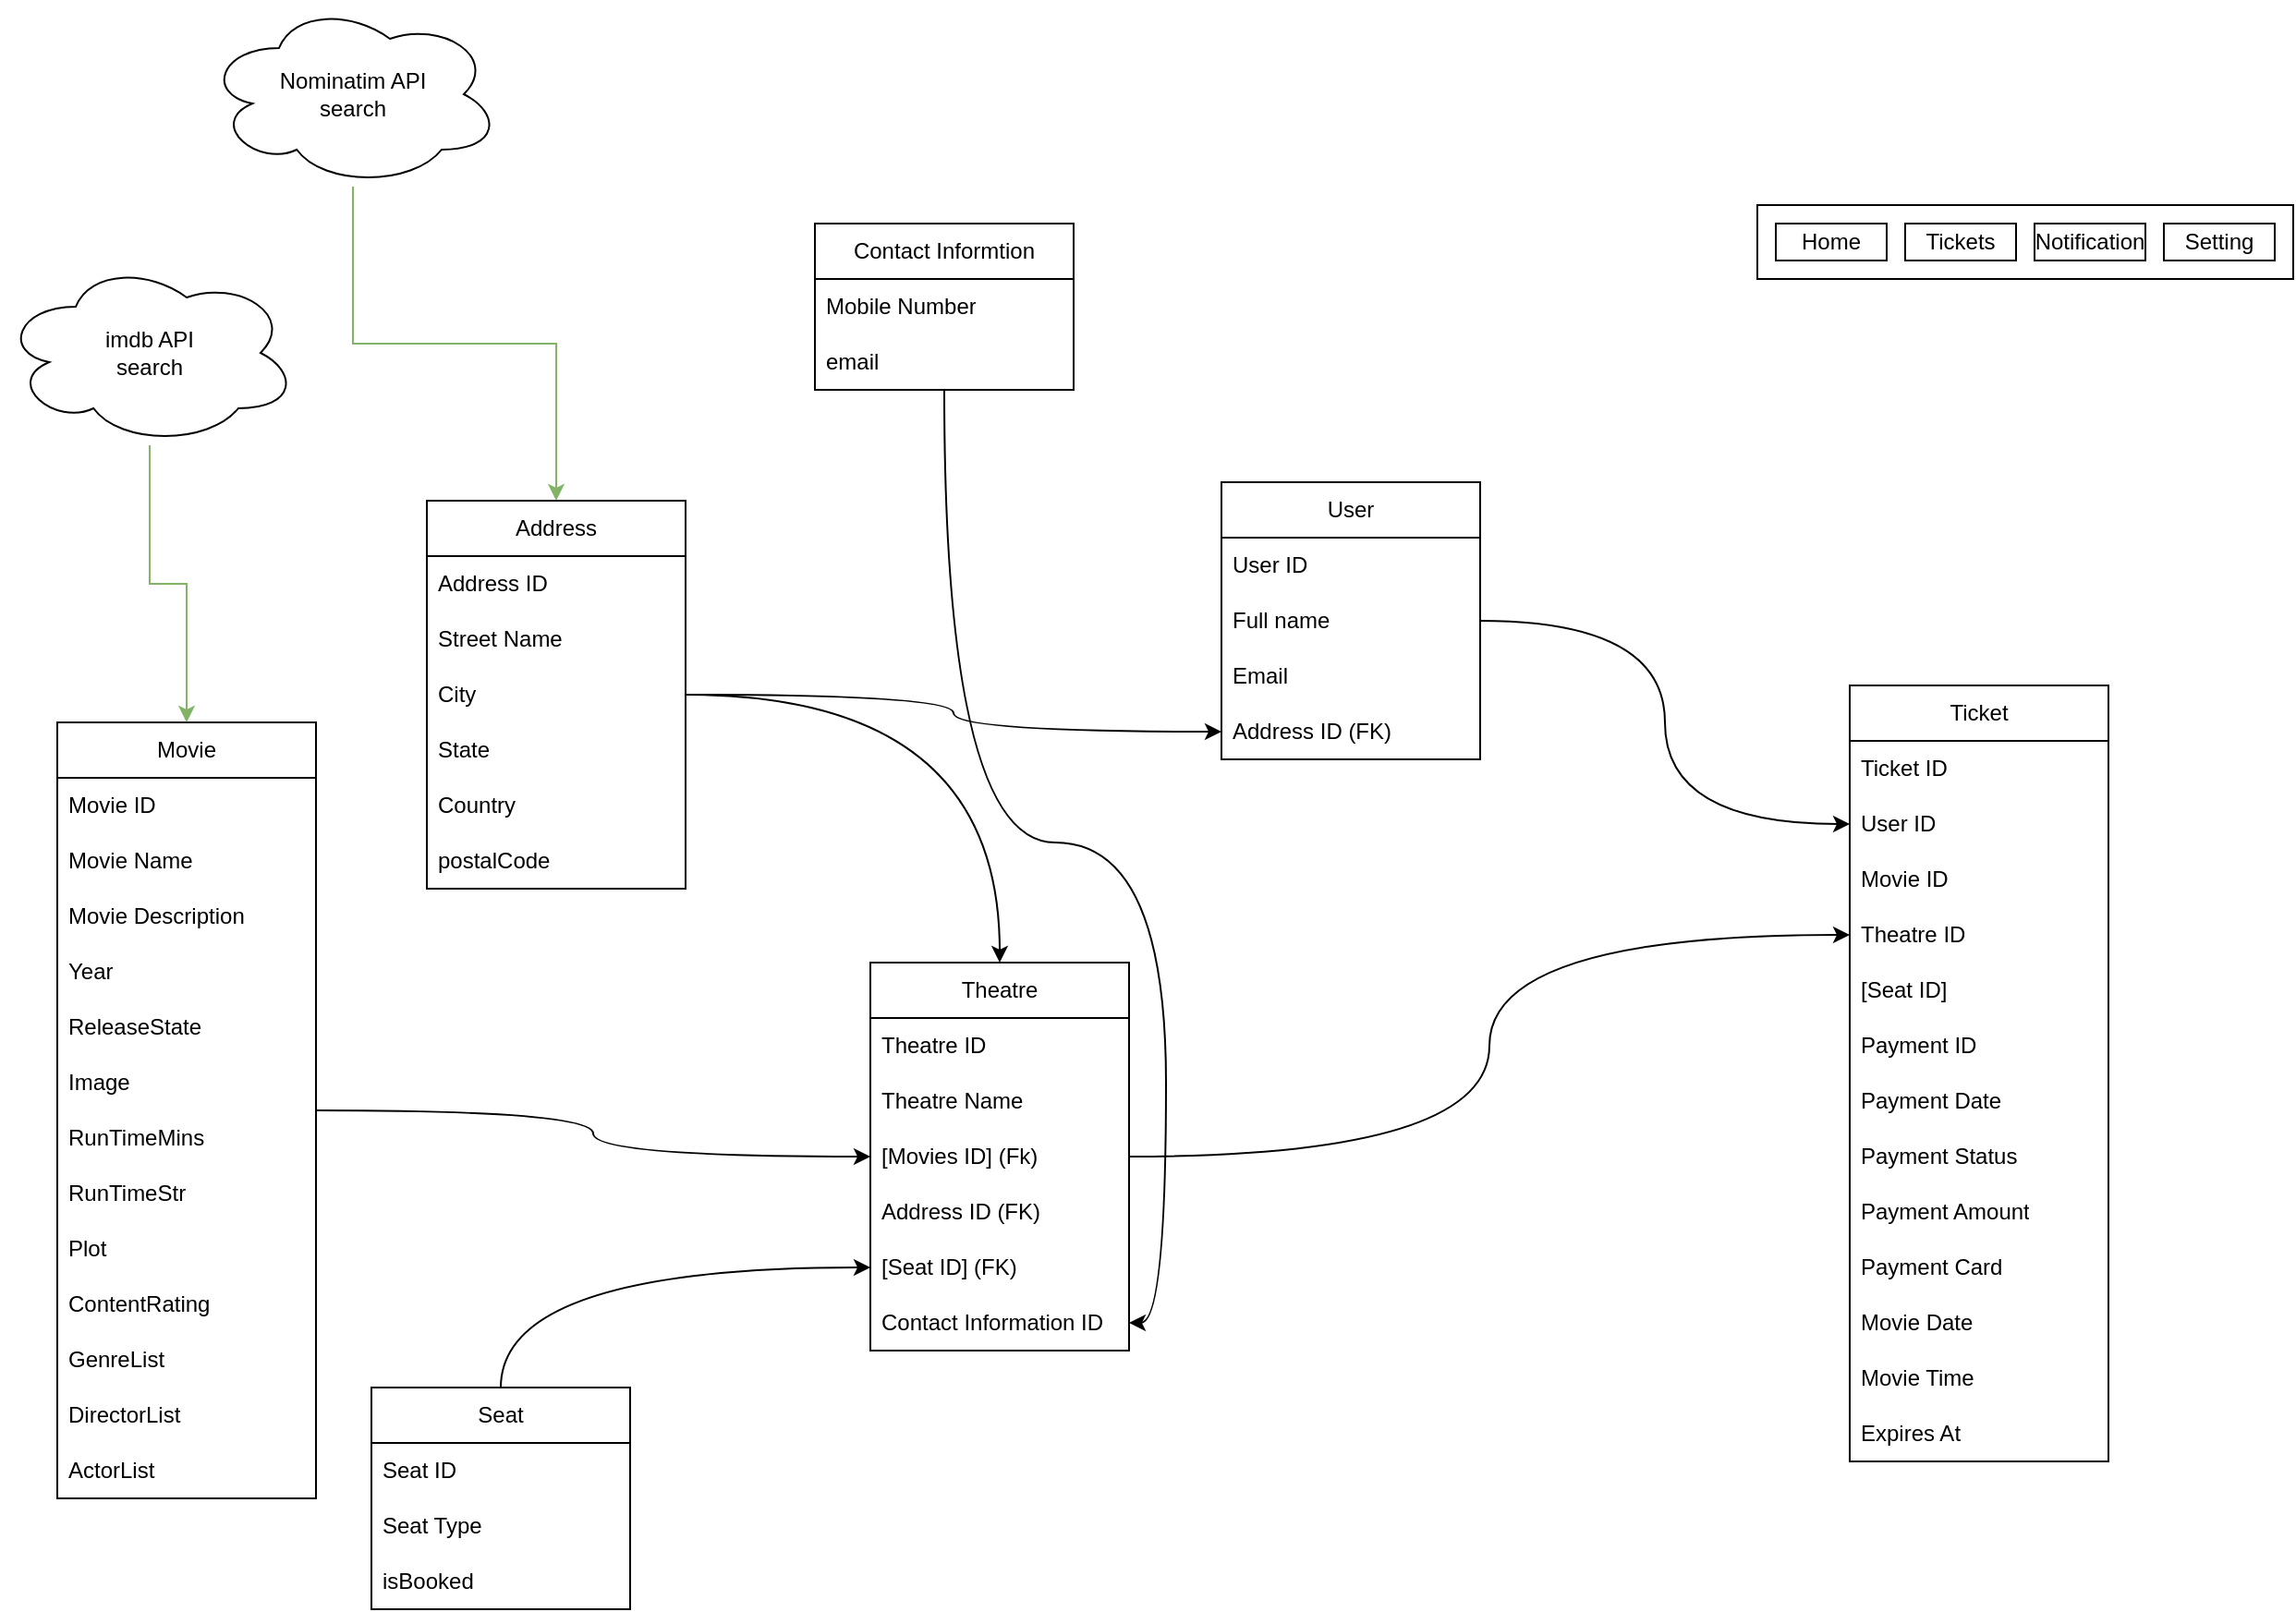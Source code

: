 <mxfile version="20.6.0" type="device"><diagram id="iyDGsJQ7UhQ2JdRqWp9g" name="Page-1"><mxGraphModel dx="2388" dy="1886" grid="1" gridSize="10" guides="1" tooltips="1" connect="1" arrows="1" fold="1" page="1" pageScale="1" pageWidth="850" pageHeight="1100" math="0" shadow="0"><root><mxCell id="0"/><mxCell id="1" parent="0"/><mxCell id="JNbn8C_a_T8MGJHYGcoS-39" style="edgeStyle=orthogonalEdgeStyle;rounded=0;orthogonalLoop=1;jettySize=auto;html=1;curved=1;" edge="1" parent="1" source="JNbn8C_a_T8MGJHYGcoS-1" target="JNbn8C_a_T8MGJHYGcoS-35"><mxGeometry relative="1" as="geometry"/></mxCell><mxCell id="JNbn8C_a_T8MGJHYGcoS-1" value="Movie" style="swimlane;fontStyle=0;childLayout=stackLayout;horizontal=1;startSize=30;horizontalStack=0;resizeParent=1;resizeParentMax=0;resizeLast=0;collapsible=1;marginBottom=0;whiteSpace=wrap;html=1;" vertex="1" parent="1"><mxGeometry y="160" width="140" height="420" as="geometry"/></mxCell><mxCell id="JNbn8C_a_T8MGJHYGcoS-2" value="Movie ID" style="text;strokeColor=none;fillColor=none;align=left;verticalAlign=middle;spacingLeft=4;spacingRight=4;overflow=hidden;points=[[0,0.5],[1,0.5]];portConstraint=eastwest;rotatable=0;whiteSpace=wrap;html=1;" vertex="1" parent="JNbn8C_a_T8MGJHYGcoS-1"><mxGeometry y="30" width="140" height="30" as="geometry"/></mxCell><mxCell id="JNbn8C_a_T8MGJHYGcoS-3" value="Movie Name" style="text;strokeColor=none;fillColor=none;align=left;verticalAlign=middle;spacingLeft=4;spacingRight=4;overflow=hidden;points=[[0,0.5],[1,0.5]];portConstraint=eastwest;rotatable=0;whiteSpace=wrap;html=1;" vertex="1" parent="JNbn8C_a_T8MGJHYGcoS-1"><mxGeometry y="60" width="140" height="30" as="geometry"/></mxCell><mxCell id="JNbn8C_a_T8MGJHYGcoS-4" value="Movie Description" style="text;strokeColor=none;fillColor=none;align=left;verticalAlign=middle;spacingLeft=4;spacingRight=4;overflow=hidden;points=[[0,0.5],[1,0.5]];portConstraint=eastwest;rotatable=0;whiteSpace=wrap;html=1;" vertex="1" parent="JNbn8C_a_T8MGJHYGcoS-1"><mxGeometry y="90" width="140" height="30" as="geometry"/></mxCell><mxCell id="JNbn8C_a_T8MGJHYGcoS-5" value="Year&lt;span style=&quot;white-space: pre;&quot;&gt;&#9;&lt;/span&gt;" style="text;strokeColor=none;fillColor=none;align=left;verticalAlign=middle;spacingLeft=4;spacingRight=4;overflow=hidden;points=[[0,0.5],[1,0.5]];portConstraint=eastwest;rotatable=0;whiteSpace=wrap;html=1;" vertex="1" parent="JNbn8C_a_T8MGJHYGcoS-1"><mxGeometry y="120" width="140" height="30" as="geometry"/></mxCell><mxCell id="JNbn8C_a_T8MGJHYGcoS-6" value="ReleaseState" style="text;strokeColor=none;fillColor=none;align=left;verticalAlign=middle;spacingLeft=4;spacingRight=4;overflow=hidden;points=[[0,0.5],[1,0.5]];portConstraint=eastwest;rotatable=0;whiteSpace=wrap;html=1;" vertex="1" parent="JNbn8C_a_T8MGJHYGcoS-1"><mxGeometry y="150" width="140" height="30" as="geometry"/></mxCell><mxCell id="JNbn8C_a_T8MGJHYGcoS-7" value="Image" style="text;strokeColor=none;fillColor=none;align=left;verticalAlign=middle;spacingLeft=4;spacingRight=4;overflow=hidden;points=[[0,0.5],[1,0.5]];portConstraint=eastwest;rotatable=0;whiteSpace=wrap;html=1;" vertex="1" parent="JNbn8C_a_T8MGJHYGcoS-1"><mxGeometry y="180" width="140" height="30" as="geometry"/></mxCell><mxCell id="JNbn8C_a_T8MGJHYGcoS-8" value="RunTimeMins" style="text;strokeColor=none;fillColor=none;align=left;verticalAlign=middle;spacingLeft=4;spacingRight=4;overflow=hidden;points=[[0,0.5],[1,0.5]];portConstraint=eastwest;rotatable=0;whiteSpace=wrap;html=1;" vertex="1" parent="JNbn8C_a_T8MGJHYGcoS-1"><mxGeometry y="210" width="140" height="30" as="geometry"/></mxCell><mxCell id="JNbn8C_a_T8MGJHYGcoS-9" value="RunTimeStr" style="text;strokeColor=none;fillColor=none;align=left;verticalAlign=middle;spacingLeft=4;spacingRight=4;overflow=hidden;points=[[0,0.5],[1,0.5]];portConstraint=eastwest;rotatable=0;whiteSpace=wrap;html=1;" vertex="1" parent="JNbn8C_a_T8MGJHYGcoS-1"><mxGeometry y="240" width="140" height="30" as="geometry"/></mxCell><mxCell id="JNbn8C_a_T8MGJHYGcoS-10" value="Plot" style="text;strokeColor=none;fillColor=none;align=left;verticalAlign=middle;spacingLeft=4;spacingRight=4;overflow=hidden;points=[[0,0.5],[1,0.5]];portConstraint=eastwest;rotatable=0;whiteSpace=wrap;html=1;" vertex="1" parent="JNbn8C_a_T8MGJHYGcoS-1"><mxGeometry y="270" width="140" height="30" as="geometry"/></mxCell><mxCell id="JNbn8C_a_T8MGJHYGcoS-11" value="ContentRating" style="text;strokeColor=none;fillColor=none;align=left;verticalAlign=middle;spacingLeft=4;spacingRight=4;overflow=hidden;points=[[0,0.5],[1,0.5]];portConstraint=eastwest;rotatable=0;whiteSpace=wrap;html=1;" vertex="1" parent="JNbn8C_a_T8MGJHYGcoS-1"><mxGeometry y="300" width="140" height="30" as="geometry"/></mxCell><mxCell id="JNbn8C_a_T8MGJHYGcoS-12" value="GenreList" style="text;strokeColor=none;fillColor=none;align=left;verticalAlign=middle;spacingLeft=4;spacingRight=4;overflow=hidden;points=[[0,0.5],[1,0.5]];portConstraint=eastwest;rotatable=0;whiteSpace=wrap;html=1;" vertex="1" parent="JNbn8C_a_T8MGJHYGcoS-1"><mxGeometry y="330" width="140" height="30" as="geometry"/></mxCell><mxCell id="JNbn8C_a_T8MGJHYGcoS-13" value="DirectorList" style="text;strokeColor=none;fillColor=none;align=left;verticalAlign=middle;spacingLeft=4;spacingRight=4;overflow=hidden;points=[[0,0.5],[1,0.5]];portConstraint=eastwest;rotatable=0;whiteSpace=wrap;html=1;" vertex="1" parent="JNbn8C_a_T8MGJHYGcoS-1"><mxGeometry y="360" width="140" height="30" as="geometry"/></mxCell><mxCell id="JNbn8C_a_T8MGJHYGcoS-14" value="ActorList" style="text;strokeColor=none;fillColor=none;align=left;verticalAlign=middle;spacingLeft=4;spacingRight=4;overflow=hidden;points=[[0,0.5],[1,0.5]];portConstraint=eastwest;rotatable=0;whiteSpace=wrap;html=1;" vertex="1" parent="JNbn8C_a_T8MGJHYGcoS-1"><mxGeometry y="390" width="140" height="30" as="geometry"/></mxCell><mxCell id="JNbn8C_a_T8MGJHYGcoS-31" style="edgeStyle=orthogonalEdgeStyle;rounded=0;orthogonalLoop=1;jettySize=auto;html=1;entryX=0;entryY=0.5;entryDx=0;entryDy=0;curved=1;" edge="1" parent="1" source="JNbn8C_a_T8MGJHYGcoS-15" target="JNbn8C_a_T8MGJHYGcoS-29"><mxGeometry relative="1" as="geometry"/></mxCell><mxCell id="JNbn8C_a_T8MGJHYGcoS-15" value="Address" style="swimlane;fontStyle=0;childLayout=stackLayout;horizontal=1;startSize=30;horizontalStack=0;resizeParent=1;resizeParentMax=0;resizeLast=0;collapsible=1;marginBottom=0;whiteSpace=wrap;html=1;" vertex="1" parent="1"><mxGeometry x="200" y="40" width="140" height="210" as="geometry"/></mxCell><mxCell id="JNbn8C_a_T8MGJHYGcoS-30" value="Address ID" style="text;strokeColor=none;fillColor=none;align=left;verticalAlign=middle;spacingLeft=4;spacingRight=4;overflow=hidden;points=[[0,0.5],[1,0.5]];portConstraint=eastwest;rotatable=0;whiteSpace=wrap;html=1;" vertex="1" parent="JNbn8C_a_T8MGJHYGcoS-15"><mxGeometry y="30" width="140" height="30" as="geometry"/></mxCell><mxCell id="JNbn8C_a_T8MGJHYGcoS-16" value="Street Name" style="text;strokeColor=none;fillColor=none;align=left;verticalAlign=middle;spacingLeft=4;spacingRight=4;overflow=hidden;points=[[0,0.5],[1,0.5]];portConstraint=eastwest;rotatable=0;whiteSpace=wrap;html=1;" vertex="1" parent="JNbn8C_a_T8MGJHYGcoS-15"><mxGeometry y="60" width="140" height="30" as="geometry"/></mxCell><mxCell id="JNbn8C_a_T8MGJHYGcoS-17" value="City&amp;nbsp;" style="text;strokeColor=none;fillColor=none;align=left;verticalAlign=middle;spacingLeft=4;spacingRight=4;overflow=hidden;points=[[0,0.5],[1,0.5]];portConstraint=eastwest;rotatable=0;whiteSpace=wrap;html=1;" vertex="1" parent="JNbn8C_a_T8MGJHYGcoS-15"><mxGeometry y="90" width="140" height="30" as="geometry"/></mxCell><mxCell id="JNbn8C_a_T8MGJHYGcoS-18" value="State" style="text;strokeColor=none;fillColor=none;align=left;verticalAlign=middle;spacingLeft=4;spacingRight=4;overflow=hidden;points=[[0,0.5],[1,0.5]];portConstraint=eastwest;rotatable=0;whiteSpace=wrap;html=1;" vertex="1" parent="JNbn8C_a_T8MGJHYGcoS-15"><mxGeometry y="120" width="140" height="30" as="geometry"/></mxCell><mxCell id="JNbn8C_a_T8MGJHYGcoS-19" value="Country" style="text;strokeColor=none;fillColor=none;align=left;verticalAlign=middle;spacingLeft=4;spacingRight=4;overflow=hidden;points=[[0,0.5],[1,0.5]];portConstraint=eastwest;rotatable=0;whiteSpace=wrap;html=1;" vertex="1" parent="JNbn8C_a_T8MGJHYGcoS-15"><mxGeometry y="150" width="140" height="30" as="geometry"/></mxCell><mxCell id="JNbn8C_a_T8MGJHYGcoS-20" value="postalCode" style="text;strokeColor=none;fillColor=none;align=left;verticalAlign=middle;spacingLeft=4;spacingRight=4;overflow=hidden;points=[[0,0.5],[1,0.5]];portConstraint=eastwest;rotatable=0;whiteSpace=wrap;html=1;" vertex="1" parent="JNbn8C_a_T8MGJHYGcoS-15"><mxGeometry y="180" width="140" height="30" as="geometry"/></mxCell><mxCell id="JNbn8C_a_T8MGJHYGcoS-22" style="edgeStyle=orthogonalEdgeStyle;rounded=0;orthogonalLoop=1;jettySize=auto;html=1;fillColor=#d5e8d4;strokeColor=#82b366;" edge="1" parent="1" source="JNbn8C_a_T8MGJHYGcoS-21" target="JNbn8C_a_T8MGJHYGcoS-15"><mxGeometry relative="1" as="geometry"/></mxCell><mxCell id="JNbn8C_a_T8MGJHYGcoS-21" value="Nominatim API&lt;br&gt;search" style="ellipse;shape=cloud;whiteSpace=wrap;html=1;" vertex="1" parent="1"><mxGeometry x="80" y="-230" width="160" height="100" as="geometry"/></mxCell><mxCell id="JNbn8C_a_T8MGJHYGcoS-24" style="edgeStyle=orthogonalEdgeStyle;rounded=0;orthogonalLoop=1;jettySize=auto;html=1;fillColor=#d5e8d4;strokeColor=#82b366;" edge="1" parent="1" source="JNbn8C_a_T8MGJHYGcoS-23" target="JNbn8C_a_T8MGJHYGcoS-1"><mxGeometry relative="1" as="geometry"/></mxCell><mxCell id="JNbn8C_a_T8MGJHYGcoS-23" value="imdb API&lt;br&gt;search" style="ellipse;shape=cloud;whiteSpace=wrap;html=1;" vertex="1" parent="1"><mxGeometry x="-30" y="-90" width="160" height="100" as="geometry"/></mxCell><mxCell id="JNbn8C_a_T8MGJHYGcoS-25" value="User" style="swimlane;fontStyle=0;childLayout=stackLayout;horizontal=1;startSize=30;horizontalStack=0;resizeParent=1;resizeParentMax=0;resizeLast=0;collapsible=1;marginBottom=0;whiteSpace=wrap;html=1;" vertex="1" parent="1"><mxGeometry x="630" y="30" width="140" height="150" as="geometry"/></mxCell><mxCell id="JNbn8C_a_T8MGJHYGcoS-26" value="User ID" style="text;strokeColor=none;fillColor=none;align=left;verticalAlign=middle;spacingLeft=4;spacingRight=4;overflow=hidden;points=[[0,0.5],[1,0.5]];portConstraint=eastwest;rotatable=0;whiteSpace=wrap;html=1;" vertex="1" parent="JNbn8C_a_T8MGJHYGcoS-25"><mxGeometry y="30" width="140" height="30" as="geometry"/></mxCell><mxCell id="JNbn8C_a_T8MGJHYGcoS-27" value="Full name" style="text;strokeColor=none;fillColor=none;align=left;verticalAlign=middle;spacingLeft=4;spacingRight=4;overflow=hidden;points=[[0,0.5],[1,0.5]];portConstraint=eastwest;rotatable=0;whiteSpace=wrap;html=1;" vertex="1" parent="JNbn8C_a_T8MGJHYGcoS-25"><mxGeometry y="60" width="140" height="30" as="geometry"/></mxCell><mxCell id="JNbn8C_a_T8MGJHYGcoS-28" value="Email" style="text;strokeColor=none;fillColor=none;align=left;verticalAlign=middle;spacingLeft=4;spacingRight=4;overflow=hidden;points=[[0,0.5],[1,0.5]];portConstraint=eastwest;rotatable=0;whiteSpace=wrap;html=1;" vertex="1" parent="JNbn8C_a_T8MGJHYGcoS-25"><mxGeometry y="90" width="140" height="30" as="geometry"/></mxCell><mxCell id="JNbn8C_a_T8MGJHYGcoS-29" value="Address ID (FK)" style="text;strokeColor=none;fillColor=none;align=left;verticalAlign=middle;spacingLeft=4;spacingRight=4;overflow=hidden;points=[[0,0.5],[1,0.5]];portConstraint=eastwest;rotatable=0;whiteSpace=wrap;html=1;" vertex="1" parent="JNbn8C_a_T8MGJHYGcoS-25"><mxGeometry y="120" width="140" height="30" as="geometry"/></mxCell><mxCell id="JNbn8C_a_T8MGJHYGcoS-32" value="Theatre" style="swimlane;fontStyle=0;childLayout=stackLayout;horizontal=1;startSize=30;horizontalStack=0;resizeParent=1;resizeParentMax=0;resizeLast=0;collapsible=1;marginBottom=0;whiteSpace=wrap;html=1;" vertex="1" parent="1"><mxGeometry x="440" y="290" width="140" height="210" as="geometry"/></mxCell><mxCell id="JNbn8C_a_T8MGJHYGcoS-36" value="Theatre ID" style="text;strokeColor=none;fillColor=none;align=left;verticalAlign=middle;spacingLeft=4;spacingRight=4;overflow=hidden;points=[[0,0.5],[1,0.5]];portConstraint=eastwest;rotatable=0;whiteSpace=wrap;html=1;" vertex="1" parent="JNbn8C_a_T8MGJHYGcoS-32"><mxGeometry y="30" width="140" height="30" as="geometry"/></mxCell><mxCell id="JNbn8C_a_T8MGJHYGcoS-33" value="Theatre Name" style="text;strokeColor=none;fillColor=none;align=left;verticalAlign=middle;spacingLeft=4;spacingRight=4;overflow=hidden;points=[[0,0.5],[1,0.5]];portConstraint=eastwest;rotatable=0;whiteSpace=wrap;html=1;" vertex="1" parent="JNbn8C_a_T8MGJHYGcoS-32"><mxGeometry y="60" width="140" height="30" as="geometry"/></mxCell><mxCell id="JNbn8C_a_T8MGJHYGcoS-35" value="[Movies ID] (Fk)" style="text;strokeColor=none;fillColor=none;align=left;verticalAlign=middle;spacingLeft=4;spacingRight=4;overflow=hidden;points=[[0,0.5],[1,0.5]];portConstraint=eastwest;rotatable=0;whiteSpace=wrap;html=1;" vertex="1" parent="JNbn8C_a_T8MGJHYGcoS-32"><mxGeometry y="90" width="140" height="30" as="geometry"/></mxCell><mxCell id="JNbn8C_a_T8MGJHYGcoS-37" value="Address ID (FK)" style="text;strokeColor=none;fillColor=none;align=left;verticalAlign=middle;spacingLeft=4;spacingRight=4;overflow=hidden;points=[[0,0.5],[1,0.5]];portConstraint=eastwest;rotatable=0;whiteSpace=wrap;html=1;" vertex="1" parent="JNbn8C_a_T8MGJHYGcoS-32"><mxGeometry y="120" width="140" height="30" as="geometry"/></mxCell><mxCell id="JNbn8C_a_T8MGJHYGcoS-45" value="[Seat ID] (FK)" style="text;strokeColor=none;fillColor=none;align=left;verticalAlign=middle;spacingLeft=4;spacingRight=4;overflow=hidden;points=[[0,0.5],[1,0.5]];portConstraint=eastwest;rotatable=0;whiteSpace=wrap;html=1;" vertex="1" parent="JNbn8C_a_T8MGJHYGcoS-32"><mxGeometry y="150" width="140" height="30" as="geometry"/></mxCell><mxCell id="JNbn8C_a_T8MGJHYGcoS-71" value="Contact Information ID" style="text;strokeColor=none;fillColor=none;align=left;verticalAlign=middle;spacingLeft=4;spacingRight=4;overflow=hidden;points=[[0,0.5],[1,0.5]];portConstraint=eastwest;rotatable=0;whiteSpace=wrap;html=1;" vertex="1" parent="JNbn8C_a_T8MGJHYGcoS-32"><mxGeometry y="180" width="140" height="30" as="geometry"/></mxCell><mxCell id="JNbn8C_a_T8MGJHYGcoS-38" style="edgeStyle=orthogonalEdgeStyle;rounded=0;orthogonalLoop=1;jettySize=auto;html=1;exitX=1;exitY=0.5;exitDx=0;exitDy=0;entryX=0.5;entryY=0;entryDx=0;entryDy=0;curved=1;" edge="1" parent="1" source="JNbn8C_a_T8MGJHYGcoS-17" target="JNbn8C_a_T8MGJHYGcoS-32"><mxGeometry relative="1" as="geometry"/></mxCell><mxCell id="JNbn8C_a_T8MGJHYGcoS-40" value="Seat" style="swimlane;fontStyle=0;childLayout=stackLayout;horizontal=1;startSize=30;horizontalStack=0;resizeParent=1;resizeParentMax=0;resizeLast=0;collapsible=1;marginBottom=0;whiteSpace=wrap;html=1;" vertex="1" parent="1"><mxGeometry x="170" y="520" width="140" height="120" as="geometry"/></mxCell><mxCell id="JNbn8C_a_T8MGJHYGcoS-41" value="Seat ID" style="text;strokeColor=none;fillColor=none;align=left;verticalAlign=middle;spacingLeft=4;spacingRight=4;overflow=hidden;points=[[0,0.5],[1,0.5]];portConstraint=eastwest;rotatable=0;whiteSpace=wrap;html=1;" vertex="1" parent="JNbn8C_a_T8MGJHYGcoS-40"><mxGeometry y="30" width="140" height="30" as="geometry"/></mxCell><mxCell id="JNbn8C_a_T8MGJHYGcoS-42" value="Seat Type" style="text;strokeColor=none;fillColor=none;align=left;verticalAlign=middle;spacingLeft=4;spacingRight=4;overflow=hidden;points=[[0,0.5],[1,0.5]];portConstraint=eastwest;rotatable=0;whiteSpace=wrap;html=1;" vertex="1" parent="JNbn8C_a_T8MGJHYGcoS-40"><mxGeometry y="60" width="140" height="30" as="geometry"/></mxCell><mxCell id="JNbn8C_a_T8MGJHYGcoS-72" value="isBooked" style="text;strokeColor=none;fillColor=none;align=left;verticalAlign=middle;spacingLeft=4;spacingRight=4;overflow=hidden;points=[[0,0.5],[1,0.5]];portConstraint=eastwest;rotatable=0;whiteSpace=wrap;html=1;" vertex="1" parent="JNbn8C_a_T8MGJHYGcoS-40"><mxGeometry y="90" width="140" height="30" as="geometry"/></mxCell><mxCell id="JNbn8C_a_T8MGJHYGcoS-44" style="edgeStyle=orthogonalEdgeStyle;rounded=0;orthogonalLoop=1;jettySize=auto;html=1;entryX=0;entryY=0.5;entryDx=0;entryDy=0;curved=1;" edge="1" parent="1" source="JNbn8C_a_T8MGJHYGcoS-40" target="JNbn8C_a_T8MGJHYGcoS-45"><mxGeometry relative="1" as="geometry"/></mxCell><mxCell id="JNbn8C_a_T8MGJHYGcoS-46" value="Ticket" style="swimlane;fontStyle=0;childLayout=stackLayout;horizontal=1;startSize=30;horizontalStack=0;resizeParent=1;resizeParentMax=0;resizeLast=0;collapsible=1;marginBottom=0;whiteSpace=wrap;html=1;" vertex="1" parent="1"><mxGeometry x="970" y="140" width="140" height="420" as="geometry"/></mxCell><mxCell id="JNbn8C_a_T8MGJHYGcoS-47" value="Ticket ID" style="text;strokeColor=none;fillColor=none;align=left;verticalAlign=middle;spacingLeft=4;spacingRight=4;overflow=hidden;points=[[0,0.5],[1,0.5]];portConstraint=eastwest;rotatable=0;whiteSpace=wrap;html=1;" vertex="1" parent="JNbn8C_a_T8MGJHYGcoS-46"><mxGeometry y="30" width="140" height="30" as="geometry"/></mxCell><mxCell id="JNbn8C_a_T8MGJHYGcoS-48" value="User ID" style="text;strokeColor=none;fillColor=none;align=left;verticalAlign=middle;spacingLeft=4;spacingRight=4;overflow=hidden;points=[[0,0.5],[1,0.5]];portConstraint=eastwest;rotatable=0;whiteSpace=wrap;html=1;" vertex="1" parent="JNbn8C_a_T8MGJHYGcoS-46"><mxGeometry y="60" width="140" height="30" as="geometry"/></mxCell><mxCell id="JNbn8C_a_T8MGJHYGcoS-49" value="Movie ID" style="text;strokeColor=none;fillColor=none;align=left;verticalAlign=middle;spacingLeft=4;spacingRight=4;overflow=hidden;points=[[0,0.5],[1,0.5]];portConstraint=eastwest;rotatable=0;whiteSpace=wrap;html=1;" vertex="1" parent="JNbn8C_a_T8MGJHYGcoS-46"><mxGeometry y="90" width="140" height="30" as="geometry"/></mxCell><mxCell id="JNbn8C_a_T8MGJHYGcoS-50" value="Theatre ID" style="text;strokeColor=none;fillColor=none;align=left;verticalAlign=middle;spacingLeft=4;spacingRight=4;overflow=hidden;points=[[0,0.5],[1,0.5]];portConstraint=eastwest;rotatable=0;whiteSpace=wrap;html=1;" vertex="1" parent="JNbn8C_a_T8MGJHYGcoS-46"><mxGeometry y="120" width="140" height="30" as="geometry"/></mxCell><mxCell id="JNbn8C_a_T8MGJHYGcoS-51" value="[Seat ID]" style="text;strokeColor=none;fillColor=none;align=left;verticalAlign=middle;spacingLeft=4;spacingRight=4;overflow=hidden;points=[[0,0.5],[1,0.5]];portConstraint=eastwest;rotatable=0;whiteSpace=wrap;html=1;" vertex="1" parent="JNbn8C_a_T8MGJHYGcoS-46"><mxGeometry y="150" width="140" height="30" as="geometry"/></mxCell><mxCell id="JNbn8C_a_T8MGJHYGcoS-57" value="Payment ID" style="text;strokeColor=none;fillColor=none;align=left;verticalAlign=middle;spacingLeft=4;spacingRight=4;overflow=hidden;points=[[0,0.5],[1,0.5]];portConstraint=eastwest;rotatable=0;whiteSpace=wrap;html=1;" vertex="1" parent="JNbn8C_a_T8MGJHYGcoS-46"><mxGeometry y="180" width="140" height="30" as="geometry"/></mxCell><mxCell id="JNbn8C_a_T8MGJHYGcoS-52" value="Payment Date" style="text;strokeColor=none;fillColor=none;align=left;verticalAlign=middle;spacingLeft=4;spacingRight=4;overflow=hidden;points=[[0,0.5],[1,0.5]];portConstraint=eastwest;rotatable=0;whiteSpace=wrap;html=1;" vertex="1" parent="JNbn8C_a_T8MGJHYGcoS-46"><mxGeometry y="210" width="140" height="30" as="geometry"/></mxCell><mxCell id="JNbn8C_a_T8MGJHYGcoS-56" value="Payment Status" style="text;strokeColor=none;fillColor=none;align=left;verticalAlign=middle;spacingLeft=4;spacingRight=4;overflow=hidden;points=[[0,0.5],[1,0.5]];portConstraint=eastwest;rotatable=0;whiteSpace=wrap;html=1;" vertex="1" parent="JNbn8C_a_T8MGJHYGcoS-46"><mxGeometry y="240" width="140" height="30" as="geometry"/></mxCell><mxCell id="JNbn8C_a_T8MGJHYGcoS-55" value="Payment Amount" style="text;strokeColor=none;fillColor=none;align=left;verticalAlign=middle;spacingLeft=4;spacingRight=4;overflow=hidden;points=[[0,0.5],[1,0.5]];portConstraint=eastwest;rotatable=0;whiteSpace=wrap;html=1;" vertex="1" parent="JNbn8C_a_T8MGJHYGcoS-46"><mxGeometry y="270" width="140" height="30" as="geometry"/></mxCell><mxCell id="JNbn8C_a_T8MGJHYGcoS-59" value="Payment Card" style="text;strokeColor=none;fillColor=none;align=left;verticalAlign=middle;spacingLeft=4;spacingRight=4;overflow=hidden;points=[[0,0.5],[1,0.5]];portConstraint=eastwest;rotatable=0;whiteSpace=wrap;html=1;" vertex="1" parent="JNbn8C_a_T8MGJHYGcoS-46"><mxGeometry y="300" width="140" height="30" as="geometry"/></mxCell><mxCell id="JNbn8C_a_T8MGJHYGcoS-53" value="Movie Date" style="text;strokeColor=none;fillColor=none;align=left;verticalAlign=middle;spacingLeft=4;spacingRight=4;overflow=hidden;points=[[0,0.5],[1,0.5]];portConstraint=eastwest;rotatable=0;whiteSpace=wrap;html=1;" vertex="1" parent="JNbn8C_a_T8MGJHYGcoS-46"><mxGeometry y="330" width="140" height="30" as="geometry"/></mxCell><mxCell id="JNbn8C_a_T8MGJHYGcoS-54" value="Movie Time" style="text;strokeColor=none;fillColor=none;align=left;verticalAlign=middle;spacingLeft=4;spacingRight=4;overflow=hidden;points=[[0,0.5],[1,0.5]];portConstraint=eastwest;rotatable=0;whiteSpace=wrap;html=1;" vertex="1" parent="JNbn8C_a_T8MGJHYGcoS-46"><mxGeometry y="360" width="140" height="30" as="geometry"/></mxCell><mxCell id="JNbn8C_a_T8MGJHYGcoS-73" value="Expires At" style="text;strokeColor=none;fillColor=none;align=left;verticalAlign=middle;spacingLeft=4;spacingRight=4;overflow=hidden;points=[[0,0.5],[1,0.5]];portConstraint=eastwest;rotatable=0;whiteSpace=wrap;html=1;" vertex="1" parent="JNbn8C_a_T8MGJHYGcoS-46"><mxGeometry y="390" width="140" height="30" as="geometry"/></mxCell><mxCell id="JNbn8C_a_T8MGJHYGcoS-60" style="edgeStyle=orthogonalEdgeStyle;rounded=0;orthogonalLoop=1;jettySize=auto;html=1;exitX=1;exitY=0.5;exitDx=0;exitDy=0;curved=1;" edge="1" parent="1" source="JNbn8C_a_T8MGJHYGcoS-27" target="JNbn8C_a_T8MGJHYGcoS-48"><mxGeometry relative="1" as="geometry"/></mxCell><mxCell id="JNbn8C_a_T8MGJHYGcoS-62" style="edgeStyle=orthogonalEdgeStyle;curved=1;rounded=0;orthogonalLoop=1;jettySize=auto;html=1;entryX=0;entryY=0.5;entryDx=0;entryDy=0;" edge="1" parent="1" source="JNbn8C_a_T8MGJHYGcoS-35" target="JNbn8C_a_T8MGJHYGcoS-50"><mxGeometry relative="1" as="geometry"/></mxCell><mxCell id="JNbn8C_a_T8MGJHYGcoS-70" style="edgeStyle=orthogonalEdgeStyle;curved=1;rounded=0;orthogonalLoop=1;jettySize=auto;html=1;entryX=1;entryY=0.5;entryDx=0;entryDy=0;" edge="1" parent="1" source="JNbn8C_a_T8MGJHYGcoS-63" target="JNbn8C_a_T8MGJHYGcoS-71"><mxGeometry relative="1" as="geometry"><mxPoint x="490" as="targetPoint"/></mxGeometry></mxCell><mxCell id="JNbn8C_a_T8MGJHYGcoS-63" value="Contact Informtion" style="swimlane;fontStyle=0;childLayout=stackLayout;horizontal=1;startSize=30;horizontalStack=0;resizeParent=1;resizeParentMax=0;resizeLast=0;collapsible=1;marginBottom=0;whiteSpace=wrap;html=1;" vertex="1" parent="1"><mxGeometry x="410" y="-110" width="140" height="90" as="geometry"/></mxCell><mxCell id="JNbn8C_a_T8MGJHYGcoS-64" value="Mobile Number" style="text;strokeColor=none;fillColor=none;align=left;verticalAlign=middle;spacingLeft=4;spacingRight=4;overflow=hidden;points=[[0,0.5],[1,0.5]];portConstraint=eastwest;rotatable=0;whiteSpace=wrap;html=1;" vertex="1" parent="JNbn8C_a_T8MGJHYGcoS-63"><mxGeometry y="30" width="140" height="30" as="geometry"/></mxCell><mxCell id="JNbn8C_a_T8MGJHYGcoS-65" value="email" style="text;strokeColor=none;fillColor=none;align=left;verticalAlign=middle;spacingLeft=4;spacingRight=4;overflow=hidden;points=[[0,0.5],[1,0.5]];portConstraint=eastwest;rotatable=0;whiteSpace=wrap;html=1;" vertex="1" parent="JNbn8C_a_T8MGJHYGcoS-63"><mxGeometry y="60" width="140" height="30" as="geometry"/></mxCell><mxCell id="JNbn8C_a_T8MGJHYGcoS-74" value="" style="rounded=0;whiteSpace=wrap;html=1;" vertex="1" parent="1"><mxGeometry x="920" y="-120" width="290" height="40" as="geometry"/></mxCell><mxCell id="JNbn8C_a_T8MGJHYGcoS-75" value="Home" style="rounded=0;whiteSpace=wrap;html=1;" vertex="1" parent="1"><mxGeometry x="930" y="-110" width="60" height="20" as="geometry"/></mxCell><mxCell id="JNbn8C_a_T8MGJHYGcoS-76" value="Notification" style="rounded=0;whiteSpace=wrap;html=1;" vertex="1" parent="1"><mxGeometry x="1070" y="-110" width="60" height="20" as="geometry"/></mxCell><mxCell id="JNbn8C_a_T8MGJHYGcoS-77" value="&lt;span style=&quot;font-weight: normal;&quot;&gt;Tickets&lt;/span&gt;" style="rounded=0;whiteSpace=wrap;html=1;fontStyle=1" vertex="1" parent="1"><mxGeometry x="1000" y="-110" width="60" height="20" as="geometry"/></mxCell><mxCell id="JNbn8C_a_T8MGJHYGcoS-78" value="&lt;span style=&quot;font-weight: normal;&quot;&gt;Setting&lt;/span&gt;" style="rounded=0;whiteSpace=wrap;html=1;fontStyle=1" vertex="1" parent="1"><mxGeometry x="1140" y="-110" width="60" height="20" as="geometry"/></mxCell></root></mxGraphModel></diagram></mxfile>